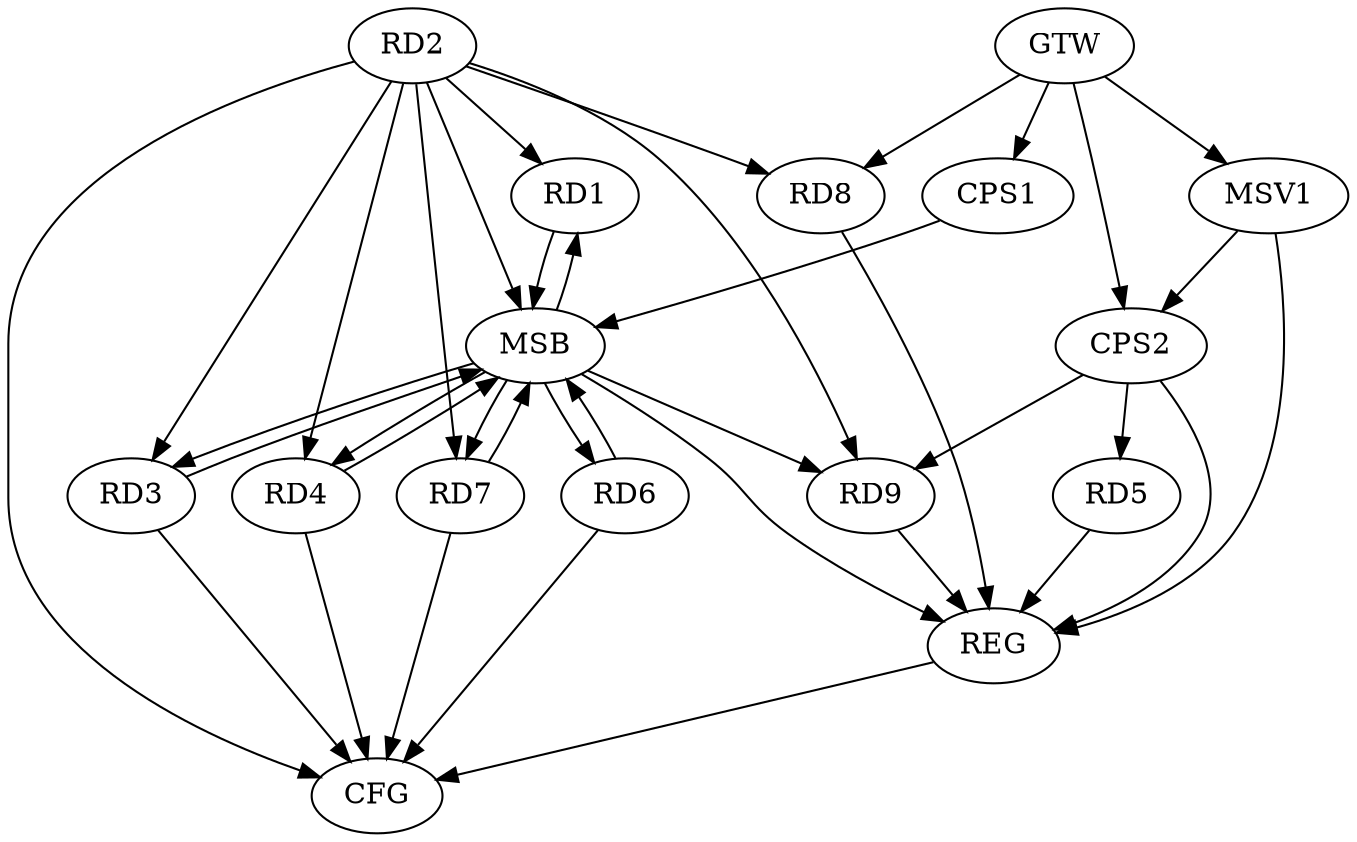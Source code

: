 strict digraph G {
  RD1 [ label="RD1" ];
  RD2 [ label="RD2" ];
  RD3 [ label="RD3" ];
  RD4 [ label="RD4" ];
  RD5 [ label="RD5" ];
  RD6 [ label="RD6" ];
  RD7 [ label="RD7" ];
  RD8 [ label="RD8" ];
  RD9 [ label="RD9" ];
  CPS1 [ label="CPS1" ];
  CPS2 [ label="CPS2" ];
  GTW [ label="GTW" ];
  REG [ label="REG" ];
  MSB [ label="MSB" ];
  CFG [ label="CFG" ];
  MSV1 [ label="MSV1" ];
  CPS2 -> RD5;
  CPS2 -> RD9;
  GTW -> RD8;
  GTW -> CPS1;
  GTW -> CPS2;
  RD5 -> REG;
  RD8 -> REG;
  RD9 -> REG;
  CPS2 -> REG;
  RD1 -> MSB;
  MSB -> REG;
  RD2 -> MSB;
  MSB -> RD1;
  MSB -> RD6;
  MSB -> RD7;
  RD3 -> MSB;
  RD4 -> MSB;
  RD6 -> MSB;
  MSB -> RD9;
  RD7 -> MSB;
  MSB -> RD3;
  CPS1 -> MSB;
  MSB -> RD4;
  RD3 -> CFG;
  RD6 -> CFG;
  RD4 -> CFG;
  RD7 -> CFG;
  REG -> CFG;
  RD2 -> CFG;
  RD2 -> RD4;
  RD2 -> RD9;
  RD2 -> RD1;
  RD2 -> RD8;
  RD2 -> RD7;
  RD2 -> RD3;
  MSV1 -> CPS2;
  GTW -> MSV1;
  MSV1 -> REG;
}

